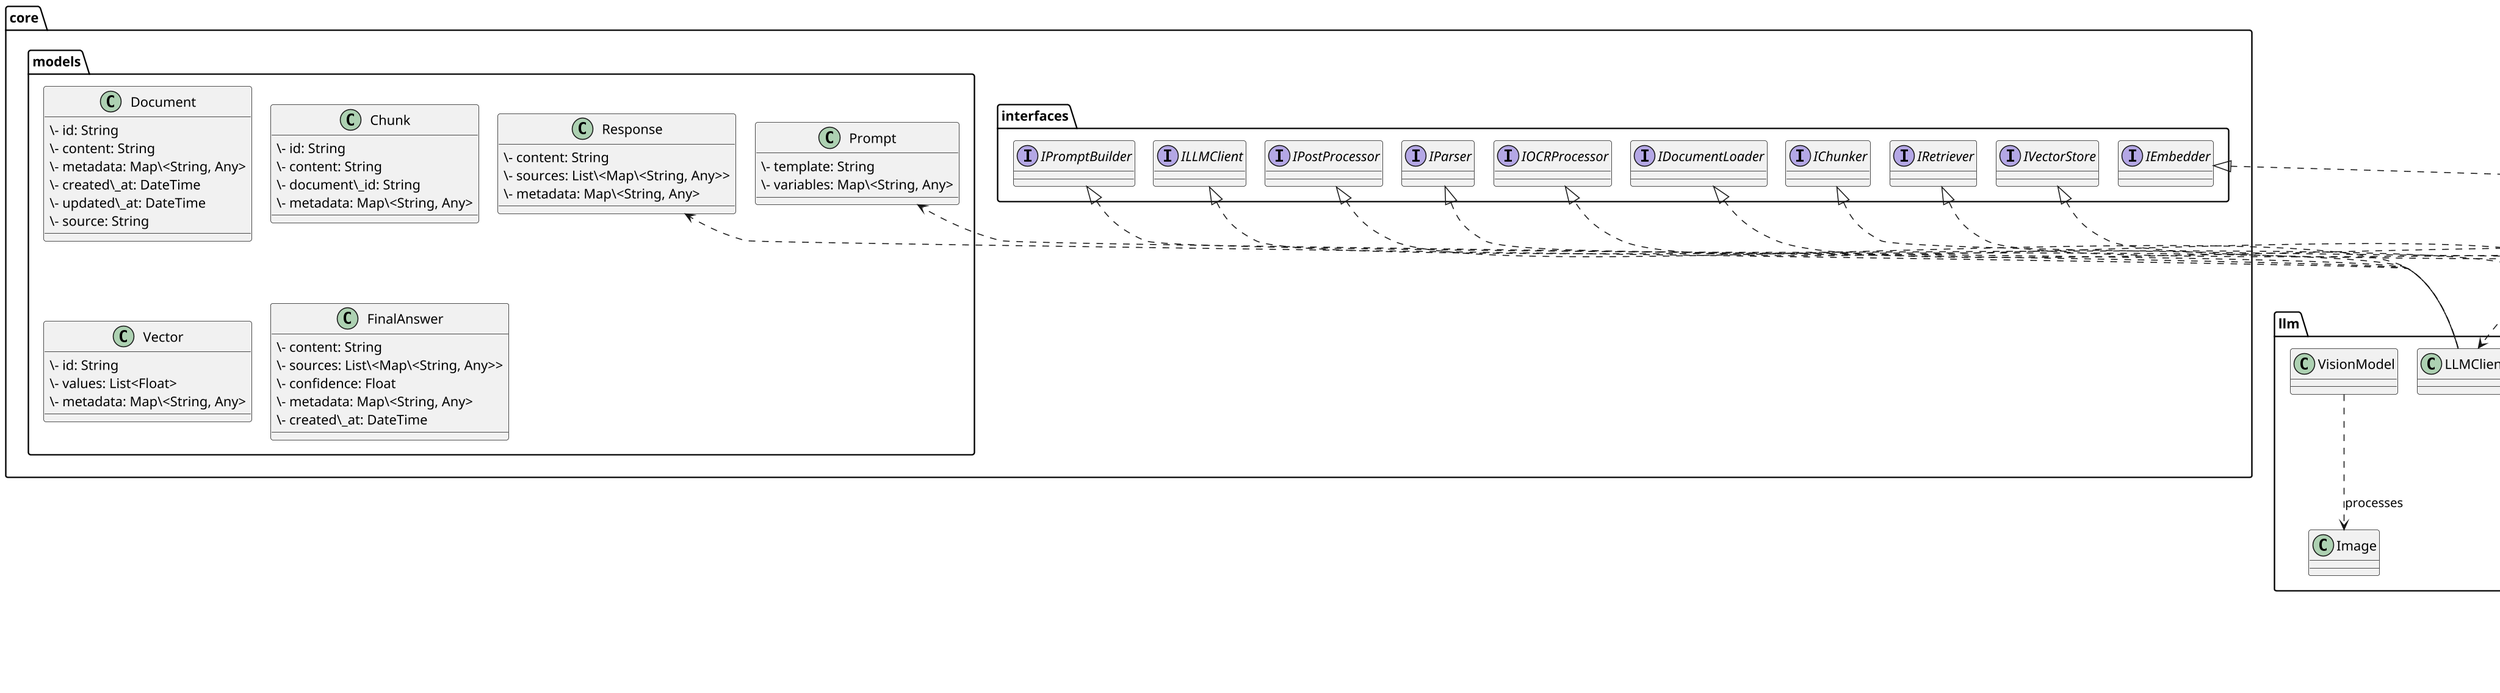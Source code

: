 @startuml
' Layout adjustments for vertical orientation
skinparam dpi 150
skinparam nodesep 20
skinparam ranksep 40
' Use top-down layout
top to bottom direction

' Define packages
package core.models {
class Document {
\- id: String
\- content: String
\- metadata: Map\<String, Any>
\- created\_at: DateTime
\- updated\_at: DateTime
\- source: String
}
class Chunk {
\- id: String
\- content: String
\- document\_id: String
\- metadata: Map\<String, Any>
}
class Vector {
\- id: String
\- values: List<Float>
\- metadata: Map\<String, Any>
}
class Prompt {
\- template: String
\- variables: Map\<String, Any>
}
class Response {
\- content: String
\- sources: List\<Map\<String, Any>>
\- metadata: Map\<String, Any>
}
class FinalAnswer {
\- content: String
\- sources: List\<Map\<String, Any>>
\- confidence: Float
\- metadata: Map\<String, Any>
\- created\_at: DateTime
}
}

package core.interfaces {
interface IParser
interface IChunker
interface IVectorStore
interface IRetriever
interface IPromptBuilder
interface ILLMClient
interface IPostProcessor
interface IDocumentLoader
interface IEmbedder
interface IOCRProcessor
}

package chunking {
abstract class BaseChunker {
\- chunk\_size: int
\- chunk\_overlap: int
\+ chunk(document: Document): List<Chunk>
\# \_create\_chunk(...): Chunk
}
class TokenChunker
class RecursiveCharacterChunker
class MarkdownChunker
class HTMLChunker
class PageWiseChunker
class ChunkerFactory

BaseChunker <|-- TokenChunker
BaseChunker <|-- RecursiveCharacterChunker
BaseChunker <|-- MarkdownChunker
BaseChunker <|-- HTMLChunker
BaseChunker <|-- PageWiseChunker
}

package ingestion {
class DocumentLoader
class AdvancedPDFLoader
class BaseFileParser
class ParserRegistry
class MarkdownParser
class AzureOCRProcessor

DocumentLoader ..> BaseFileParser : uses
DocumentLoader ..> AdvancedPDFLoader : uses
BaseFileParser <|-- MarkdownParser
AzureOCRProcessor ..|> IOCRProcessor
}

package embedding {
abstract class BaseEmbedder {
\- model\_name: String
\# \_create\_vector(...): Vector
}
class TextEmbedder
class EmbeddingModel

BaseEmbedder <|-- TextEmbedder
}

package store {
abstract class BaseVectorStore {
\+ store(vector: Vector)
\+ search(query\_vector: Vector): List<Vector>
}
class ChromaStore

BaseVectorStore <|-- ChromaStore
}

package llm {
class LLMClient
class VisionModel

LLMClient ..> Prompt
LLMClient ..> Response
VisionModel ..> Image : processes
}

package cli {
class ingest
class query
class clear
class chunks

ingest ..> DocumentLoader
ingest ..> ChunkerFactory
ingest ..> EmbeddingModel
ingest ..> ChromaStore
query ..> LLMClient
clear ..> ChromaStore
chunks ..> ChromaStore
}

' Interfaces implementations
IParser <|.. BaseFileParser
IChunker <|.. BaseChunker
IVectorStore <|.. BaseVectorStore
IDocumentLoader <|.. DocumentLoader
IEmbedder <|.. BaseEmbedder
ILLMClient <|.. LLMClient
IPromptBuilder <|.. LLMClient
IPostProcessor <|.. LLMClient
IRetriever <|.. ChromaStore
@enduml

